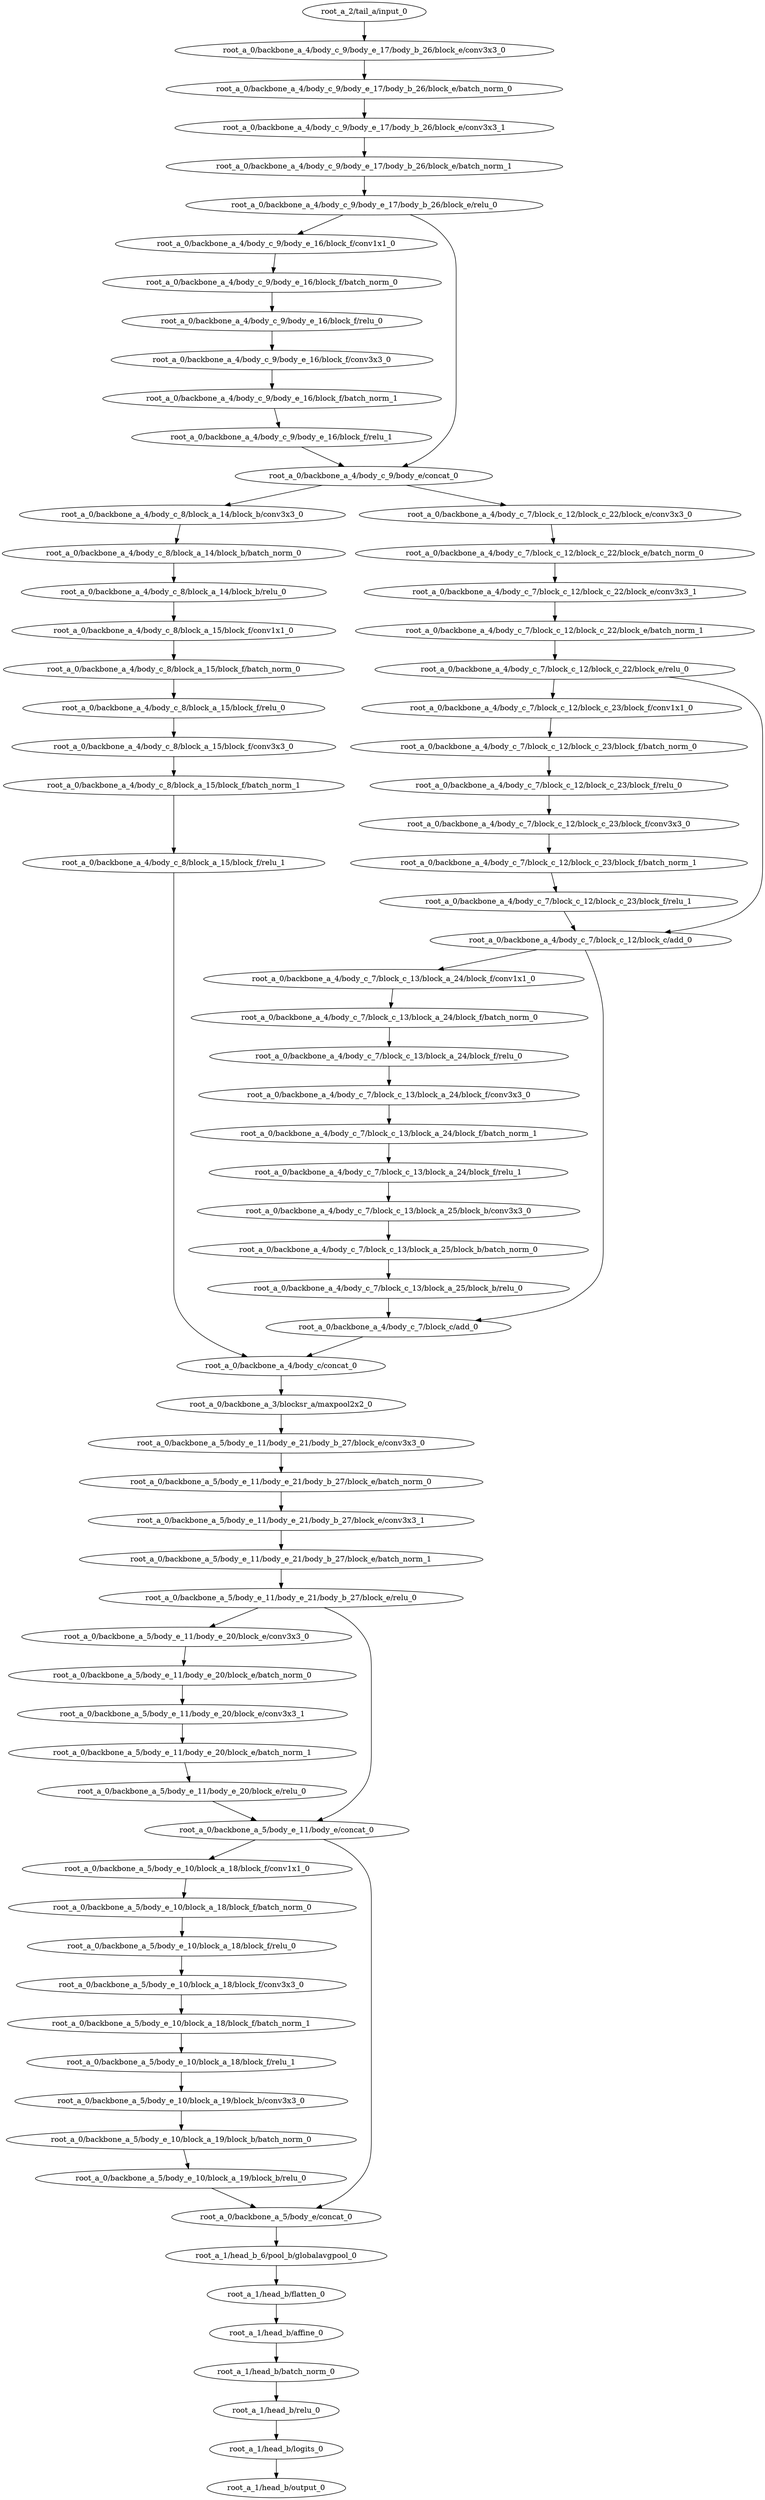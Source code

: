 digraph root_a {
	"root_a_2/tail_a/input_0"
	"root_a_0/backbone_a_4/body_c_9/body_e_17/body_b_26/block_e/conv3x3_0"
	"root_a_0/backbone_a_4/body_c_9/body_e_17/body_b_26/block_e/batch_norm_0"
	"root_a_0/backbone_a_4/body_c_9/body_e_17/body_b_26/block_e/conv3x3_1"
	"root_a_0/backbone_a_4/body_c_9/body_e_17/body_b_26/block_e/batch_norm_1"
	"root_a_0/backbone_a_4/body_c_9/body_e_17/body_b_26/block_e/relu_0"
	"root_a_0/backbone_a_4/body_c_9/body_e_16/block_f/conv1x1_0"
	"root_a_0/backbone_a_4/body_c_9/body_e_16/block_f/batch_norm_0"
	"root_a_0/backbone_a_4/body_c_9/body_e_16/block_f/relu_0"
	"root_a_0/backbone_a_4/body_c_9/body_e_16/block_f/conv3x3_0"
	"root_a_0/backbone_a_4/body_c_9/body_e_16/block_f/batch_norm_1"
	"root_a_0/backbone_a_4/body_c_9/body_e_16/block_f/relu_1"
	"root_a_0/backbone_a_4/body_c_9/body_e/concat_0"
	"root_a_0/backbone_a_4/body_c_8/block_a_14/block_b/conv3x3_0"
	"root_a_0/backbone_a_4/body_c_8/block_a_14/block_b/batch_norm_0"
	"root_a_0/backbone_a_4/body_c_8/block_a_14/block_b/relu_0"
	"root_a_0/backbone_a_4/body_c_8/block_a_15/block_f/conv1x1_0"
	"root_a_0/backbone_a_4/body_c_8/block_a_15/block_f/batch_norm_0"
	"root_a_0/backbone_a_4/body_c_8/block_a_15/block_f/relu_0"
	"root_a_0/backbone_a_4/body_c_8/block_a_15/block_f/conv3x3_0"
	"root_a_0/backbone_a_4/body_c_8/block_a_15/block_f/batch_norm_1"
	"root_a_0/backbone_a_4/body_c_8/block_a_15/block_f/relu_1"
	"root_a_0/backbone_a_4/body_c_7/block_c_12/block_c_22/block_e/conv3x3_0"
	"root_a_0/backbone_a_4/body_c_7/block_c_12/block_c_22/block_e/batch_norm_0"
	"root_a_0/backbone_a_4/body_c_7/block_c_12/block_c_22/block_e/conv3x3_1"
	"root_a_0/backbone_a_4/body_c_7/block_c_12/block_c_22/block_e/batch_norm_1"
	"root_a_0/backbone_a_4/body_c_7/block_c_12/block_c_22/block_e/relu_0"
	"root_a_0/backbone_a_4/body_c_7/block_c_12/block_c_23/block_f/conv1x1_0"
	"root_a_0/backbone_a_4/body_c_7/block_c_12/block_c_23/block_f/batch_norm_0"
	"root_a_0/backbone_a_4/body_c_7/block_c_12/block_c_23/block_f/relu_0"
	"root_a_0/backbone_a_4/body_c_7/block_c_12/block_c_23/block_f/conv3x3_0"
	"root_a_0/backbone_a_4/body_c_7/block_c_12/block_c_23/block_f/batch_norm_1"
	"root_a_0/backbone_a_4/body_c_7/block_c_12/block_c_23/block_f/relu_1"
	"root_a_0/backbone_a_4/body_c_7/block_c_12/block_c/add_0"
	"root_a_0/backbone_a_4/body_c_7/block_c_13/block_a_24/block_f/conv1x1_0"
	"root_a_0/backbone_a_4/body_c_7/block_c_13/block_a_24/block_f/batch_norm_0"
	"root_a_0/backbone_a_4/body_c_7/block_c_13/block_a_24/block_f/relu_0"
	"root_a_0/backbone_a_4/body_c_7/block_c_13/block_a_24/block_f/conv3x3_0"
	"root_a_0/backbone_a_4/body_c_7/block_c_13/block_a_24/block_f/batch_norm_1"
	"root_a_0/backbone_a_4/body_c_7/block_c_13/block_a_24/block_f/relu_1"
	"root_a_0/backbone_a_4/body_c_7/block_c_13/block_a_25/block_b/conv3x3_0"
	"root_a_0/backbone_a_4/body_c_7/block_c_13/block_a_25/block_b/batch_norm_0"
	"root_a_0/backbone_a_4/body_c_7/block_c_13/block_a_25/block_b/relu_0"
	"root_a_0/backbone_a_4/body_c_7/block_c/add_0"
	"root_a_0/backbone_a_4/body_c/concat_0"
	"root_a_0/backbone_a_3/blocksr_a/maxpool2x2_0"
	"root_a_0/backbone_a_5/body_e_11/body_e_21/body_b_27/block_e/conv3x3_0"
	"root_a_0/backbone_a_5/body_e_11/body_e_21/body_b_27/block_e/batch_norm_0"
	"root_a_0/backbone_a_5/body_e_11/body_e_21/body_b_27/block_e/conv3x3_1"
	"root_a_0/backbone_a_5/body_e_11/body_e_21/body_b_27/block_e/batch_norm_1"
	"root_a_0/backbone_a_5/body_e_11/body_e_21/body_b_27/block_e/relu_0"
	"root_a_0/backbone_a_5/body_e_11/body_e_20/block_e/conv3x3_0"
	"root_a_0/backbone_a_5/body_e_11/body_e_20/block_e/batch_norm_0"
	"root_a_0/backbone_a_5/body_e_11/body_e_20/block_e/conv3x3_1"
	"root_a_0/backbone_a_5/body_e_11/body_e_20/block_e/batch_norm_1"
	"root_a_0/backbone_a_5/body_e_11/body_e_20/block_e/relu_0"
	"root_a_0/backbone_a_5/body_e_11/body_e/concat_0"
	"root_a_0/backbone_a_5/body_e_10/block_a_18/block_f/conv1x1_0"
	"root_a_0/backbone_a_5/body_e_10/block_a_18/block_f/batch_norm_0"
	"root_a_0/backbone_a_5/body_e_10/block_a_18/block_f/relu_0"
	"root_a_0/backbone_a_5/body_e_10/block_a_18/block_f/conv3x3_0"
	"root_a_0/backbone_a_5/body_e_10/block_a_18/block_f/batch_norm_1"
	"root_a_0/backbone_a_5/body_e_10/block_a_18/block_f/relu_1"
	"root_a_0/backbone_a_5/body_e_10/block_a_19/block_b/conv3x3_0"
	"root_a_0/backbone_a_5/body_e_10/block_a_19/block_b/batch_norm_0"
	"root_a_0/backbone_a_5/body_e_10/block_a_19/block_b/relu_0"
	"root_a_0/backbone_a_5/body_e/concat_0"
	"root_a_1/head_b_6/pool_b/globalavgpool_0"
	"root_a_1/head_b/flatten_0"
	"root_a_1/head_b/affine_0"
	"root_a_1/head_b/batch_norm_0"
	"root_a_1/head_b/relu_0"
	"root_a_1/head_b/logits_0"
	"root_a_1/head_b/output_0"

	"root_a_2/tail_a/input_0" -> "root_a_0/backbone_a_4/body_c_9/body_e_17/body_b_26/block_e/conv3x3_0"
	"root_a_0/backbone_a_4/body_c_9/body_e_17/body_b_26/block_e/conv3x3_0" -> "root_a_0/backbone_a_4/body_c_9/body_e_17/body_b_26/block_e/batch_norm_0"
	"root_a_0/backbone_a_4/body_c_9/body_e_17/body_b_26/block_e/batch_norm_0" -> "root_a_0/backbone_a_4/body_c_9/body_e_17/body_b_26/block_e/conv3x3_1"
	"root_a_0/backbone_a_4/body_c_9/body_e_17/body_b_26/block_e/conv3x3_1" -> "root_a_0/backbone_a_4/body_c_9/body_e_17/body_b_26/block_e/batch_norm_1"
	"root_a_0/backbone_a_4/body_c_9/body_e_17/body_b_26/block_e/batch_norm_1" -> "root_a_0/backbone_a_4/body_c_9/body_e_17/body_b_26/block_e/relu_0"
	"root_a_0/backbone_a_4/body_c_9/body_e_17/body_b_26/block_e/relu_0" -> "root_a_0/backbone_a_4/body_c_9/body_e_16/block_f/conv1x1_0"
	"root_a_0/backbone_a_4/body_c_9/body_e_16/block_f/conv1x1_0" -> "root_a_0/backbone_a_4/body_c_9/body_e_16/block_f/batch_norm_0"
	"root_a_0/backbone_a_4/body_c_9/body_e_16/block_f/batch_norm_0" -> "root_a_0/backbone_a_4/body_c_9/body_e_16/block_f/relu_0"
	"root_a_0/backbone_a_4/body_c_9/body_e_16/block_f/relu_0" -> "root_a_0/backbone_a_4/body_c_9/body_e_16/block_f/conv3x3_0"
	"root_a_0/backbone_a_4/body_c_9/body_e_16/block_f/conv3x3_0" -> "root_a_0/backbone_a_4/body_c_9/body_e_16/block_f/batch_norm_1"
	"root_a_0/backbone_a_4/body_c_9/body_e_16/block_f/batch_norm_1" -> "root_a_0/backbone_a_4/body_c_9/body_e_16/block_f/relu_1"
	"root_a_0/backbone_a_4/body_c_9/body_e_17/body_b_26/block_e/relu_0" -> "root_a_0/backbone_a_4/body_c_9/body_e/concat_0"
	"root_a_0/backbone_a_4/body_c_9/body_e_16/block_f/relu_1" -> "root_a_0/backbone_a_4/body_c_9/body_e/concat_0"
	"root_a_0/backbone_a_4/body_c_9/body_e/concat_0" -> "root_a_0/backbone_a_4/body_c_8/block_a_14/block_b/conv3x3_0"
	"root_a_0/backbone_a_4/body_c_8/block_a_14/block_b/conv3x3_0" -> "root_a_0/backbone_a_4/body_c_8/block_a_14/block_b/batch_norm_0"
	"root_a_0/backbone_a_4/body_c_8/block_a_14/block_b/batch_norm_0" -> "root_a_0/backbone_a_4/body_c_8/block_a_14/block_b/relu_0"
	"root_a_0/backbone_a_4/body_c_8/block_a_14/block_b/relu_0" -> "root_a_0/backbone_a_4/body_c_8/block_a_15/block_f/conv1x1_0"
	"root_a_0/backbone_a_4/body_c_8/block_a_15/block_f/conv1x1_0" -> "root_a_0/backbone_a_4/body_c_8/block_a_15/block_f/batch_norm_0"
	"root_a_0/backbone_a_4/body_c_8/block_a_15/block_f/batch_norm_0" -> "root_a_0/backbone_a_4/body_c_8/block_a_15/block_f/relu_0"
	"root_a_0/backbone_a_4/body_c_8/block_a_15/block_f/relu_0" -> "root_a_0/backbone_a_4/body_c_8/block_a_15/block_f/conv3x3_0"
	"root_a_0/backbone_a_4/body_c_8/block_a_15/block_f/conv3x3_0" -> "root_a_0/backbone_a_4/body_c_8/block_a_15/block_f/batch_norm_1"
	"root_a_0/backbone_a_4/body_c_8/block_a_15/block_f/batch_norm_1" -> "root_a_0/backbone_a_4/body_c_8/block_a_15/block_f/relu_1"
	"root_a_0/backbone_a_4/body_c_9/body_e/concat_0" -> "root_a_0/backbone_a_4/body_c_7/block_c_12/block_c_22/block_e/conv3x3_0"
	"root_a_0/backbone_a_4/body_c_7/block_c_12/block_c_22/block_e/conv3x3_0" -> "root_a_0/backbone_a_4/body_c_7/block_c_12/block_c_22/block_e/batch_norm_0"
	"root_a_0/backbone_a_4/body_c_7/block_c_12/block_c_22/block_e/batch_norm_0" -> "root_a_0/backbone_a_4/body_c_7/block_c_12/block_c_22/block_e/conv3x3_1"
	"root_a_0/backbone_a_4/body_c_7/block_c_12/block_c_22/block_e/conv3x3_1" -> "root_a_0/backbone_a_4/body_c_7/block_c_12/block_c_22/block_e/batch_norm_1"
	"root_a_0/backbone_a_4/body_c_7/block_c_12/block_c_22/block_e/batch_norm_1" -> "root_a_0/backbone_a_4/body_c_7/block_c_12/block_c_22/block_e/relu_0"
	"root_a_0/backbone_a_4/body_c_7/block_c_12/block_c_22/block_e/relu_0" -> "root_a_0/backbone_a_4/body_c_7/block_c_12/block_c_23/block_f/conv1x1_0"
	"root_a_0/backbone_a_4/body_c_7/block_c_12/block_c_23/block_f/conv1x1_0" -> "root_a_0/backbone_a_4/body_c_7/block_c_12/block_c_23/block_f/batch_norm_0"
	"root_a_0/backbone_a_4/body_c_7/block_c_12/block_c_23/block_f/batch_norm_0" -> "root_a_0/backbone_a_4/body_c_7/block_c_12/block_c_23/block_f/relu_0"
	"root_a_0/backbone_a_4/body_c_7/block_c_12/block_c_23/block_f/relu_0" -> "root_a_0/backbone_a_4/body_c_7/block_c_12/block_c_23/block_f/conv3x3_0"
	"root_a_0/backbone_a_4/body_c_7/block_c_12/block_c_23/block_f/conv3x3_0" -> "root_a_0/backbone_a_4/body_c_7/block_c_12/block_c_23/block_f/batch_norm_1"
	"root_a_0/backbone_a_4/body_c_7/block_c_12/block_c_23/block_f/batch_norm_1" -> "root_a_0/backbone_a_4/body_c_7/block_c_12/block_c_23/block_f/relu_1"
	"root_a_0/backbone_a_4/body_c_7/block_c_12/block_c_22/block_e/relu_0" -> "root_a_0/backbone_a_4/body_c_7/block_c_12/block_c/add_0"
	"root_a_0/backbone_a_4/body_c_7/block_c_12/block_c_23/block_f/relu_1" -> "root_a_0/backbone_a_4/body_c_7/block_c_12/block_c/add_0"
	"root_a_0/backbone_a_4/body_c_7/block_c_12/block_c/add_0" -> "root_a_0/backbone_a_4/body_c_7/block_c_13/block_a_24/block_f/conv1x1_0"
	"root_a_0/backbone_a_4/body_c_7/block_c_13/block_a_24/block_f/conv1x1_0" -> "root_a_0/backbone_a_4/body_c_7/block_c_13/block_a_24/block_f/batch_norm_0"
	"root_a_0/backbone_a_4/body_c_7/block_c_13/block_a_24/block_f/batch_norm_0" -> "root_a_0/backbone_a_4/body_c_7/block_c_13/block_a_24/block_f/relu_0"
	"root_a_0/backbone_a_4/body_c_7/block_c_13/block_a_24/block_f/relu_0" -> "root_a_0/backbone_a_4/body_c_7/block_c_13/block_a_24/block_f/conv3x3_0"
	"root_a_0/backbone_a_4/body_c_7/block_c_13/block_a_24/block_f/conv3x3_0" -> "root_a_0/backbone_a_4/body_c_7/block_c_13/block_a_24/block_f/batch_norm_1"
	"root_a_0/backbone_a_4/body_c_7/block_c_13/block_a_24/block_f/batch_norm_1" -> "root_a_0/backbone_a_4/body_c_7/block_c_13/block_a_24/block_f/relu_1"
	"root_a_0/backbone_a_4/body_c_7/block_c_13/block_a_24/block_f/relu_1" -> "root_a_0/backbone_a_4/body_c_7/block_c_13/block_a_25/block_b/conv3x3_0"
	"root_a_0/backbone_a_4/body_c_7/block_c_13/block_a_25/block_b/conv3x3_0" -> "root_a_0/backbone_a_4/body_c_7/block_c_13/block_a_25/block_b/batch_norm_0"
	"root_a_0/backbone_a_4/body_c_7/block_c_13/block_a_25/block_b/batch_norm_0" -> "root_a_0/backbone_a_4/body_c_7/block_c_13/block_a_25/block_b/relu_0"
	"root_a_0/backbone_a_4/body_c_7/block_c_12/block_c/add_0" -> "root_a_0/backbone_a_4/body_c_7/block_c/add_0"
	"root_a_0/backbone_a_4/body_c_7/block_c_13/block_a_25/block_b/relu_0" -> "root_a_0/backbone_a_4/body_c_7/block_c/add_0"
	"root_a_0/backbone_a_4/body_c_8/block_a_15/block_f/relu_1" -> "root_a_0/backbone_a_4/body_c/concat_0"
	"root_a_0/backbone_a_4/body_c_7/block_c/add_0" -> "root_a_0/backbone_a_4/body_c/concat_0"
	"root_a_0/backbone_a_4/body_c/concat_0" -> "root_a_0/backbone_a_3/blocksr_a/maxpool2x2_0"
	"root_a_0/backbone_a_3/blocksr_a/maxpool2x2_0" -> "root_a_0/backbone_a_5/body_e_11/body_e_21/body_b_27/block_e/conv3x3_0"
	"root_a_0/backbone_a_5/body_e_11/body_e_21/body_b_27/block_e/conv3x3_0" -> "root_a_0/backbone_a_5/body_e_11/body_e_21/body_b_27/block_e/batch_norm_0"
	"root_a_0/backbone_a_5/body_e_11/body_e_21/body_b_27/block_e/batch_norm_0" -> "root_a_0/backbone_a_5/body_e_11/body_e_21/body_b_27/block_e/conv3x3_1"
	"root_a_0/backbone_a_5/body_e_11/body_e_21/body_b_27/block_e/conv3x3_1" -> "root_a_0/backbone_a_5/body_e_11/body_e_21/body_b_27/block_e/batch_norm_1"
	"root_a_0/backbone_a_5/body_e_11/body_e_21/body_b_27/block_e/batch_norm_1" -> "root_a_0/backbone_a_5/body_e_11/body_e_21/body_b_27/block_e/relu_0"
	"root_a_0/backbone_a_5/body_e_11/body_e_21/body_b_27/block_e/relu_0" -> "root_a_0/backbone_a_5/body_e_11/body_e_20/block_e/conv3x3_0"
	"root_a_0/backbone_a_5/body_e_11/body_e_20/block_e/conv3x3_0" -> "root_a_0/backbone_a_5/body_e_11/body_e_20/block_e/batch_norm_0"
	"root_a_0/backbone_a_5/body_e_11/body_e_20/block_e/batch_norm_0" -> "root_a_0/backbone_a_5/body_e_11/body_e_20/block_e/conv3x3_1"
	"root_a_0/backbone_a_5/body_e_11/body_e_20/block_e/conv3x3_1" -> "root_a_0/backbone_a_5/body_e_11/body_e_20/block_e/batch_norm_1"
	"root_a_0/backbone_a_5/body_e_11/body_e_20/block_e/batch_norm_1" -> "root_a_0/backbone_a_5/body_e_11/body_e_20/block_e/relu_0"
	"root_a_0/backbone_a_5/body_e_11/body_e_20/block_e/relu_0" -> "root_a_0/backbone_a_5/body_e_11/body_e/concat_0"
	"root_a_0/backbone_a_5/body_e_11/body_e_21/body_b_27/block_e/relu_0" -> "root_a_0/backbone_a_5/body_e_11/body_e/concat_0"
	"root_a_0/backbone_a_5/body_e_11/body_e/concat_0" -> "root_a_0/backbone_a_5/body_e_10/block_a_18/block_f/conv1x1_0"
	"root_a_0/backbone_a_5/body_e_10/block_a_18/block_f/conv1x1_0" -> "root_a_0/backbone_a_5/body_e_10/block_a_18/block_f/batch_norm_0"
	"root_a_0/backbone_a_5/body_e_10/block_a_18/block_f/batch_norm_0" -> "root_a_0/backbone_a_5/body_e_10/block_a_18/block_f/relu_0"
	"root_a_0/backbone_a_5/body_e_10/block_a_18/block_f/relu_0" -> "root_a_0/backbone_a_5/body_e_10/block_a_18/block_f/conv3x3_0"
	"root_a_0/backbone_a_5/body_e_10/block_a_18/block_f/conv3x3_0" -> "root_a_0/backbone_a_5/body_e_10/block_a_18/block_f/batch_norm_1"
	"root_a_0/backbone_a_5/body_e_10/block_a_18/block_f/batch_norm_1" -> "root_a_0/backbone_a_5/body_e_10/block_a_18/block_f/relu_1"
	"root_a_0/backbone_a_5/body_e_10/block_a_18/block_f/relu_1" -> "root_a_0/backbone_a_5/body_e_10/block_a_19/block_b/conv3x3_0"
	"root_a_0/backbone_a_5/body_e_10/block_a_19/block_b/conv3x3_0" -> "root_a_0/backbone_a_5/body_e_10/block_a_19/block_b/batch_norm_0"
	"root_a_0/backbone_a_5/body_e_10/block_a_19/block_b/batch_norm_0" -> "root_a_0/backbone_a_5/body_e_10/block_a_19/block_b/relu_0"
	"root_a_0/backbone_a_5/body_e_10/block_a_19/block_b/relu_0" -> "root_a_0/backbone_a_5/body_e/concat_0"
	"root_a_0/backbone_a_5/body_e_11/body_e/concat_0" -> "root_a_0/backbone_a_5/body_e/concat_0"
	"root_a_0/backbone_a_5/body_e/concat_0" -> "root_a_1/head_b_6/pool_b/globalavgpool_0"
	"root_a_1/head_b_6/pool_b/globalavgpool_0" -> "root_a_1/head_b/flatten_0"
	"root_a_1/head_b/flatten_0" -> "root_a_1/head_b/affine_0"
	"root_a_1/head_b/affine_0" -> "root_a_1/head_b/batch_norm_0"
	"root_a_1/head_b/batch_norm_0" -> "root_a_1/head_b/relu_0"
	"root_a_1/head_b/relu_0" -> "root_a_1/head_b/logits_0"
	"root_a_1/head_b/logits_0" -> "root_a_1/head_b/output_0"

}